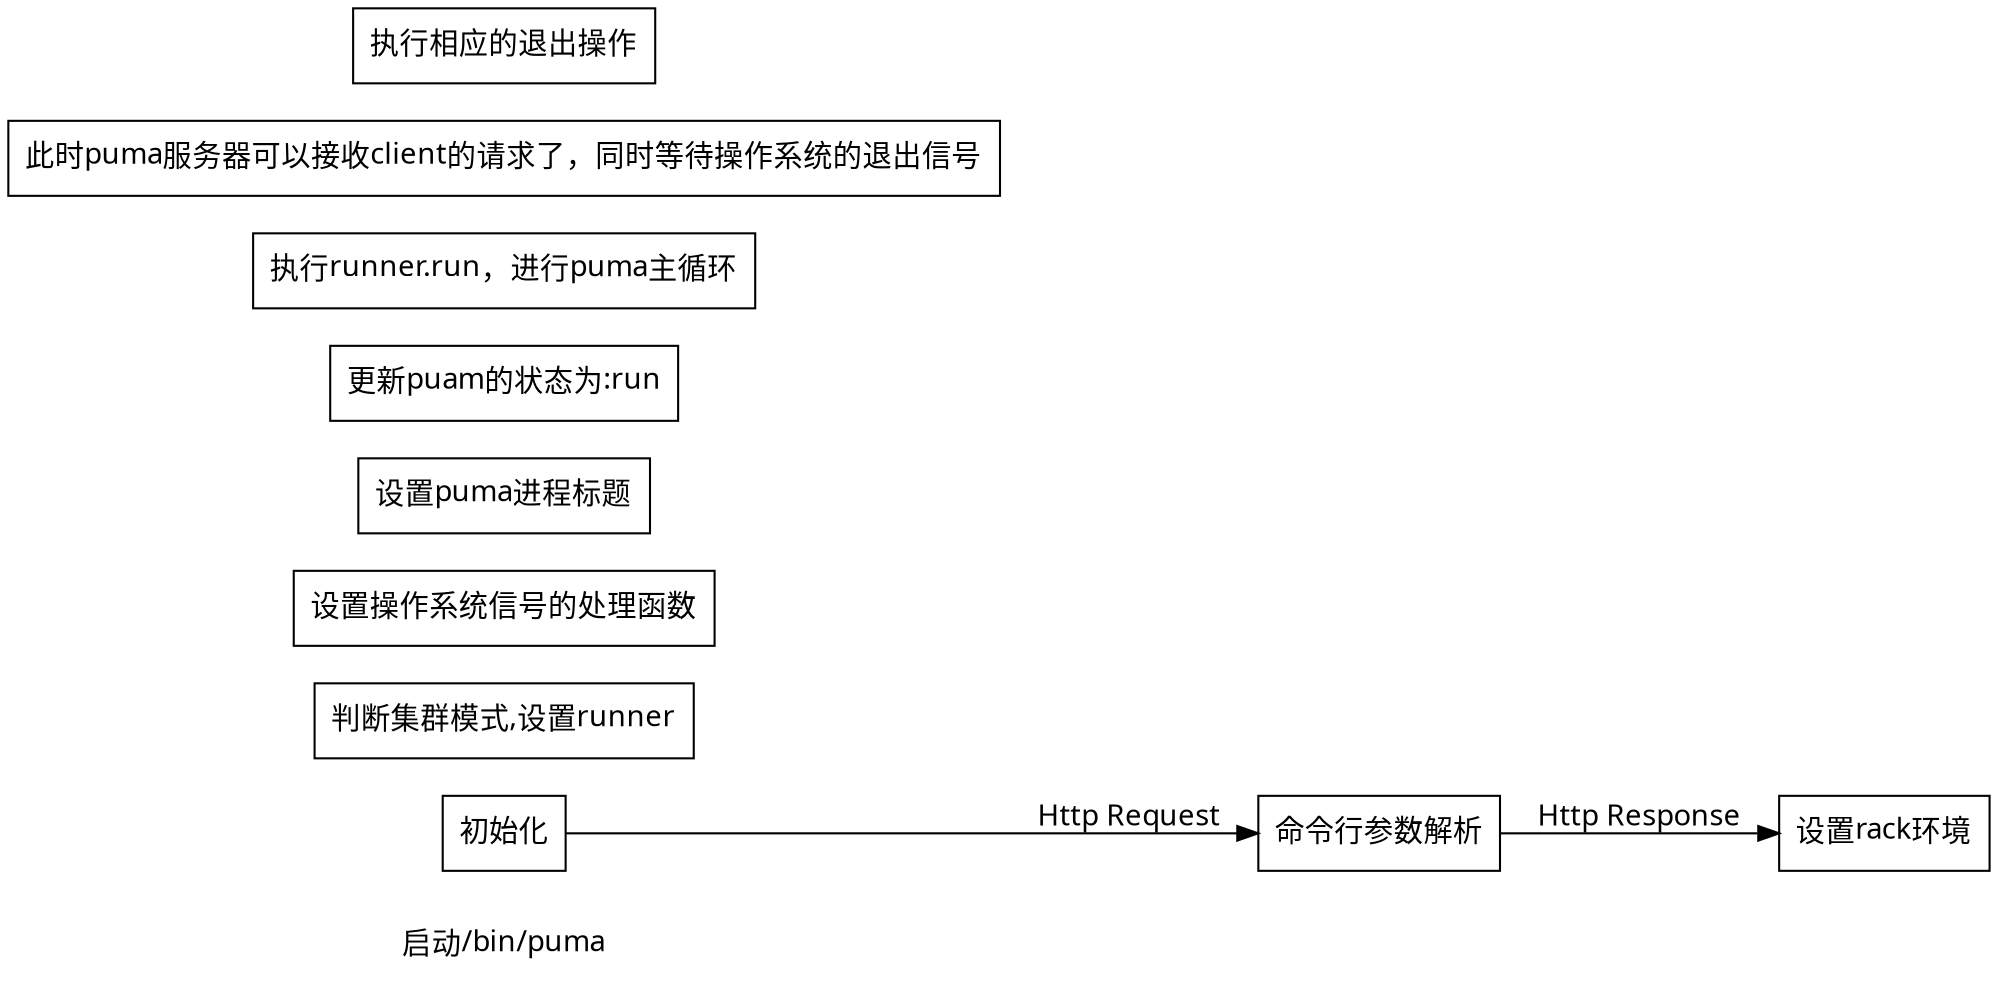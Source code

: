
digraph G {
rankdir=LR
edge [fontname="FangSong"];

node [shape=plaintext, fontname="FangSong"];
{
	PumaBin [label="启动/bin/puma"];
}

node [shape=box, fontname="FangSong"];
{
	Init [label="初始化"];
	Options [label="命令行参数解析"];
	Rack [label="设置rack环境"];
	Cluster [label="判断集群模式,设置runner"];
	Signal [label="设置操作系统信号的处理函数"];
	Title [label="设置puma进程标题"];
	State [label="更新puam的状态为:run"];
	Run [label="执行runner.run，进行puma主循环"];
	Wait [label="此时puma服务器可以接收client的请求了，同时等待操作系统的退出信号"];
	Exit [label="执行相应的退出操作"];
}

Init ->Options [label="Http Request"];
Options ->Rack [label="Http Response"];

}
